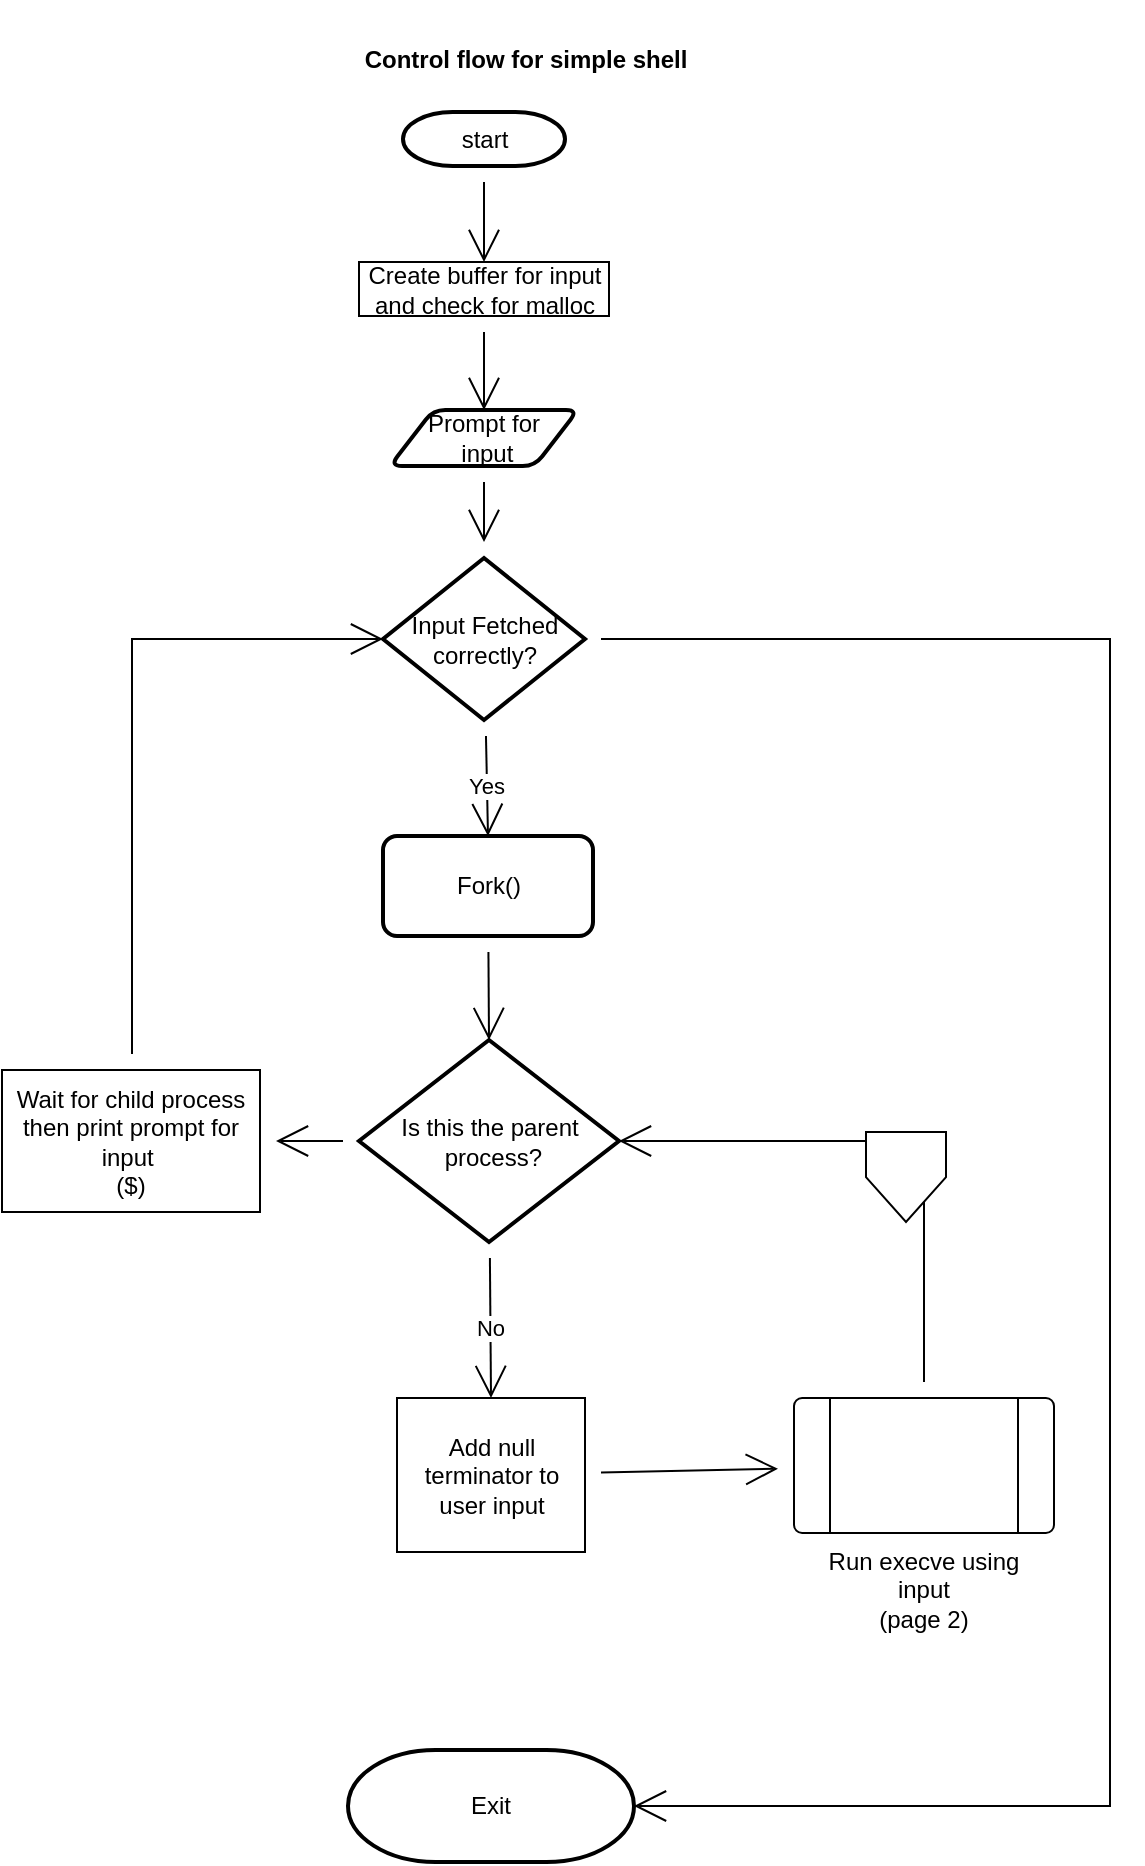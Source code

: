 <mxfile version="20.2.8" type="github" pages="3"><diagram id="H8gk_1Iewv1tI3h8Hupk" name="simple shell ui"><mxGraphModel dx="1278" dy="1832" grid="1" gridSize="10" guides="1" tooltips="1" connect="1" arrows="1" fold="1" page="1" pageScale="1" pageWidth="827" pageHeight="1169" math="0" shadow="0"><root><mxCell id="0"/><mxCell id="1" parent="0"/><mxCell id="znyuFyb44LIAEL0sy8Fv-4" value="Exit" style="strokeWidth=2;html=1;shape=mxgraph.flowchart.terminator;whiteSpace=wrap;hachureGap=4;" parent="1" vertex="1"><mxGeometry x="277" y="841" width="143" height="56" as="geometry"/></mxCell><mxCell id="znyuFyb44LIAEL0sy8Fv-26" style="edgeStyle=none;curved=1;rounded=0;orthogonalLoop=1;jettySize=auto;html=1;entryX=0.5;entryY=0;entryDx=0;entryDy=0;endArrow=open;startSize=14;endSize=14;sourcePerimeterSpacing=8;targetPerimeterSpacing=8;" parent="1" source="znyuFyb44LIAEL0sy8Fv-5" target="znyuFyb44LIAEL0sy8Fv-7" edge="1"><mxGeometry relative="1" as="geometry"/></mxCell><mxCell id="znyuFyb44LIAEL0sy8Fv-5" value="start" style="strokeWidth=2;html=1;shape=mxgraph.flowchart.terminator;whiteSpace=wrap;hachureGap=4;" parent="1" vertex="1"><mxGeometry x="304.5" y="22" width="81" height="27" as="geometry"/></mxCell><mxCell id="znyuFyb44LIAEL0sy8Fv-27" style="edgeStyle=none;curved=1;rounded=0;orthogonalLoop=1;jettySize=auto;html=1;entryX=0.5;entryY=0;entryDx=0;entryDy=0;endArrow=open;startSize=14;endSize=14;sourcePerimeterSpacing=8;targetPerimeterSpacing=8;" parent="1" source="znyuFyb44LIAEL0sy8Fv-7" target="znyuFyb44LIAEL0sy8Fv-12" edge="1"><mxGeometry relative="1" as="geometry"/></mxCell><mxCell id="znyuFyb44LIAEL0sy8Fv-7" value="Create buffer for input and check for malloc" style="rounded=0;whiteSpace=wrap;html=1;hachureGap=4;" parent="1" vertex="1"><mxGeometry x="282.5" y="97" width="125" height="27" as="geometry"/></mxCell><mxCell id="znyuFyb44LIAEL0sy8Fv-29" value="Yes" style="edgeStyle=none;curved=1;rounded=0;orthogonalLoop=1;jettySize=auto;html=1;endArrow=open;startSize=14;endSize=14;sourcePerimeterSpacing=8;targetPerimeterSpacing=8;entryX=0.5;entryY=0;entryDx=0;entryDy=0;" parent="1" source="znyuFyb44LIAEL0sy8Fv-6" target="znyuFyb44LIAEL0sy8Fv-13" edge="1"><mxGeometry relative="1" as="geometry"><mxPoint x="339" y="398" as="targetPoint"/></mxGeometry></mxCell><mxCell id="znyuFyb44LIAEL0sy8Fv-36" style="edgeStyle=elbowEdgeStyle;rounded=0;orthogonalLoop=1;jettySize=auto;html=1;entryX=1;entryY=0.5;entryDx=0;entryDy=0;entryPerimeter=0;endArrow=open;startSize=14;endSize=14;sourcePerimeterSpacing=8;targetPerimeterSpacing=8;" parent="1" source="znyuFyb44LIAEL0sy8Fv-6" target="znyuFyb44LIAEL0sy8Fv-4" edge="1"><mxGeometry relative="1" as="geometry"><Array as="points"><mxPoint x="658" y="581"/><mxPoint x="604" y="890"/><mxPoint x="727" y="550"/></Array></mxGeometry></mxCell><mxCell id="znyuFyb44LIAEL0sy8Fv-6" value="Input Fetched correctly?" style="strokeWidth=2;html=1;shape=mxgraph.flowchart.decision;whiteSpace=wrap;hachureGap=4;" parent="1" vertex="1"><mxGeometry x="294.5" y="245" width="101" height="81" as="geometry"/></mxCell><mxCell id="znyuFyb44LIAEL0sy8Fv-28" style="edgeStyle=none;curved=1;rounded=0;orthogonalLoop=1;jettySize=auto;html=1;endArrow=open;startSize=14;endSize=14;sourcePerimeterSpacing=8;targetPerimeterSpacing=8;" parent="1" source="znyuFyb44LIAEL0sy8Fv-12" target="znyuFyb44LIAEL0sy8Fv-6" edge="1"><mxGeometry relative="1" as="geometry"/></mxCell><mxCell id="znyuFyb44LIAEL0sy8Fv-12" value="Prompt for&lt;br&gt;&amp;nbsp;input" style="shape=parallelogram;html=1;strokeWidth=2;perimeter=parallelogramPerimeter;whiteSpace=wrap;rounded=1;arcSize=12;size=0.23;hachureGap=4;" parent="1" vertex="1"><mxGeometry x="298" y="171" width="94" height="28" as="geometry"/></mxCell><mxCell id="znyuFyb44LIAEL0sy8Fv-30" style="edgeStyle=none;curved=1;rounded=0;orthogonalLoop=1;jettySize=auto;html=1;endArrow=open;startSize=14;endSize=14;sourcePerimeterSpacing=8;targetPerimeterSpacing=8;entryX=0.5;entryY=0;entryDx=0;entryDy=0;entryPerimeter=0;" parent="1" source="znyuFyb44LIAEL0sy8Fv-13" target="znyuFyb44LIAEL0sy8Fv-14" edge="1"><mxGeometry relative="1" as="geometry"/></mxCell><mxCell id="znyuFyb44LIAEL0sy8Fv-13" value="Fork()" style="rounded=1;whiteSpace=wrap;html=1;absoluteArcSize=1;arcSize=14;strokeWidth=2;hachureGap=4;" parent="1" vertex="1"><mxGeometry x="294.5" y="384" width="105" height="50" as="geometry"/></mxCell><mxCell id="znyuFyb44LIAEL0sy8Fv-31" value="No" style="edgeStyle=none;curved=1;rounded=0;orthogonalLoop=1;jettySize=auto;html=1;entryX=0.5;entryY=0;entryDx=0;entryDy=0;endArrow=open;startSize=14;endSize=14;sourcePerimeterSpacing=8;targetPerimeterSpacing=8;" parent="1" source="znyuFyb44LIAEL0sy8Fv-14" target="znyuFyb44LIAEL0sy8Fv-16" edge="1"><mxGeometry relative="1" as="geometry"/></mxCell><mxCell id="znyuFyb44LIAEL0sy8Fv-34" style="rounded=0;orthogonalLoop=1;jettySize=auto;html=1;endArrow=open;startSize=14;endSize=14;sourcePerimeterSpacing=8;targetPerimeterSpacing=8;" parent="1" source="znyuFyb44LIAEL0sy8Fv-14" target="znyuFyb44LIAEL0sy8Fv-15" edge="1"><mxGeometry relative="1" as="geometry"/></mxCell><mxCell id="znyuFyb44LIAEL0sy8Fv-14" value="Is this the parent&lt;br&gt;&amp;nbsp;process?" style="strokeWidth=2;html=1;shape=mxgraph.flowchart.decision;whiteSpace=wrap;hachureGap=4;" parent="1" vertex="1"><mxGeometry x="282.5" y="486" width="130" height="101" as="geometry"/></mxCell><mxCell id="znyuFyb44LIAEL0sy8Fv-35" style="edgeStyle=elbowEdgeStyle;rounded=0;orthogonalLoop=1;jettySize=auto;html=1;entryX=0;entryY=0.5;entryDx=0;entryDy=0;entryPerimeter=0;endArrow=open;startSize=14;endSize=14;sourcePerimeterSpacing=8;targetPerimeterSpacing=8;" parent="1" source="znyuFyb44LIAEL0sy8Fv-15" target="znyuFyb44LIAEL0sy8Fv-6" edge="1"><mxGeometry relative="1" as="geometry"><Array as="points"><mxPoint x="169" y="365"/></Array></mxGeometry></mxCell><mxCell id="znyuFyb44LIAEL0sy8Fv-15" value="Wait for child process&lt;br&gt;then print prompt for input&amp;nbsp;&lt;br&gt;($)" style="rounded=0;whiteSpace=wrap;html=1;hachureGap=4;" parent="1" vertex="1"><mxGeometry x="104" y="501" width="129" height="71" as="geometry"/></mxCell><mxCell id="znyuFyb44LIAEL0sy8Fv-32" style="edgeStyle=none;curved=1;rounded=0;orthogonalLoop=1;jettySize=auto;html=1;endArrow=open;startSize=14;endSize=14;sourcePerimeterSpacing=8;targetPerimeterSpacing=8;" parent="1" source="znyuFyb44LIAEL0sy8Fv-16" target="znyuFyb44LIAEL0sy8Fv-17" edge="1"><mxGeometry relative="1" as="geometry"/></mxCell><mxCell id="znyuFyb44LIAEL0sy8Fv-16" value="Add null terminator to&lt;br&gt;user input" style="rounded=0;whiteSpace=wrap;html=1;hachureGap=4;" parent="1" vertex="1"><mxGeometry x="301.5" y="665" width="94" height="77" as="geometry"/></mxCell><mxCell id="znyuFyb44LIAEL0sy8Fv-33" style="edgeStyle=orthogonalEdgeStyle;rounded=0;orthogonalLoop=1;jettySize=auto;html=1;entryX=1;entryY=0.5;entryDx=0;entryDy=0;entryPerimeter=0;endArrow=open;startSize=14;endSize=14;sourcePerimeterSpacing=8;targetPerimeterSpacing=8;" parent="1" source="znyuFyb44LIAEL0sy8Fv-17" target="znyuFyb44LIAEL0sy8Fv-14" edge="1"><mxGeometry relative="1" as="geometry"><Array as="points"><mxPoint x="565" y="562"/><mxPoint x="552" y="562"/><mxPoint x="552" y="537"/></Array></mxGeometry></mxCell><mxCell id="znyuFyb44LIAEL0sy8Fv-17" value="Run execve using&lt;br&gt;input&lt;br&gt;(page 2)" style="verticalLabelPosition=bottom;verticalAlign=top;html=1;shape=process;whiteSpace=wrap;rounded=1;size=0.14;arcSize=6;hachureGap=4;container=0;" parent="1" vertex="1"><mxGeometry x="500" y="665" width="130" height="67.5" as="geometry"/></mxCell><mxCell id="znyuFyb44LIAEL0sy8Fv-39" value="&lt;b&gt;Control flow for simple shell&lt;/b&gt;" style="text;strokeColor=none;fillColor=none;html=1;align=center;verticalAlign=middle;whiteSpace=wrap;rounded=0;hachureGap=4;" parent="1" vertex="1"><mxGeometry x="156" y="-34" width="420" height="60" as="geometry"/></mxCell><mxCell id="N48IQEV5aVHkFBYOkvRF-1" value="" style="verticalLabelPosition=bottom;verticalAlign=top;html=1;shape=offPageConnector;rounded=0;size=0.498;hachureGap=4;" parent="1" vertex="1"><mxGeometry x="536" y="532" width="40" height="45" as="geometry"/></mxCell></root></mxGraphModel></diagram><diagram id="YEnseQyV4-9LpWxcOC7I" name="execve call"><mxGraphModel dx="2724" dy="1605" grid="1" gridSize="10" guides="1" tooltips="1" connect="1" arrows="1" fold="1" page="0" pageScale="1" pageWidth="827" pageHeight="1169" math="0" shadow="0"><root><mxCell id="0"/><mxCell id="1" parent="0"/><mxCell id="1hh7Vr48_Mn_of9_-KRv-2" value="stop" style="strokeWidth=2;html=1;shape=mxgraph.flowchart.start_1;whiteSpace=wrap;hachureGap=4;" parent="1" vertex="1"><mxGeometry x="-150" y="950" width="100" height="60" as="geometry"/></mxCell><mxCell id="vk47CyYh6-PgTjRSOOQR-11" style="rounded=0;orthogonalLoop=1;jettySize=auto;html=1;endArrow=open;startSize=14;endSize=14;sourcePerimeterSpacing=8;targetPerimeterSpacing=8;" parent="1" source="1hh7Vr48_Mn_of9_-KRv-3" edge="1"><mxGeometry relative="1" as="geometry"><mxPoint x="120" y="160" as="targetPoint"/></mxGeometry></mxCell><mxCell id="1hh7Vr48_Mn_of9_-KRv-3" value="call _which on argv[0] to know path to binary" style="verticalLabelPosition=bottom;verticalAlign=top;html=1;shape=process;whiteSpace=wrap;rounded=1;size=0.254;arcSize=6;hachureGap=4;" parent="1" vertex="1"><mxGeometry x="-220" y="130" width="142.5" height="60" as="geometry"/></mxCell><mxCell id="vk47CyYh6-PgTjRSOOQR-25" style="edgeStyle=elbowEdgeStyle;rounded=0;orthogonalLoop=1;jettySize=auto;html=1;entryX=0.5;entryY=0;entryDx=0;entryDy=0;endArrow=open;startSize=14;endSize=14;sourcePerimeterSpacing=8;targetPerimeterSpacing=8;" parent="1" source="1hh7Vr48_Mn_of9_-KRv-4" target="1hh7Vr48_Mn_of9_-KRv-6" edge="1"><mxGeometry relative="1" as="geometry"/></mxCell><mxCell id="1hh7Vr48_Mn_of9_-KRv-4" value="exit failure" style="rounded=1;whiteSpace=wrap;html=1;absoluteArcSize=1;arcSize=14;strokeWidth=2;hachureGap=4;" parent="1" vertex="1"><mxGeometry x="15" y="700" width="130" height="50" as="geometry"/></mxCell><mxCell id="vk47CyYh6-PgTjRSOOQR-8" style="edgeStyle=elbowEdgeStyle;rounded=0;orthogonalLoop=1;jettySize=auto;html=1;endArrow=open;startSize=14;endSize=14;sourcePerimeterSpacing=8;targetPerimeterSpacing=8;" parent="1" source="1hh7Vr48_Mn_of9_-KRv-5" target="1hh7Vr48_Mn_of9_-KRv-3" edge="1"><mxGeometry relative="1" as="geometry"/></mxCell><mxCell id="1hh7Vr48_Mn_of9_-KRv-5" value="Given a string input,&lt;br&gt;tokenize it into a null&lt;br&gt;terminated array&lt;br&gt;argv" style="rounded=1;whiteSpace=wrap;html=1;absoluteArcSize=1;arcSize=14;strokeWidth=2;hachureGap=4;rotation=0;" parent="1" vertex="1"><mxGeometry x="-250" y="-70" width="145" height="80" as="geometry"/></mxCell><mxCell id="vk47CyYh6-PgTjRSOOQR-31" style="edgeStyle=elbowEdgeStyle;rounded=0;orthogonalLoop=1;jettySize=auto;html=1;entryX=1;entryY=0.5;entryDx=0;entryDy=0;entryPerimeter=0;endArrow=open;startSize=14;endSize=14;sourcePerimeterSpacing=8;targetPerimeterSpacing=8;" parent="1" source="1hh7Vr48_Mn_of9_-KRv-6" target="vk47CyYh6-PgTjRSOOQR-26" edge="1"><mxGeometry relative="1" as="geometry"/></mxCell><mxCell id="1hh7Vr48_Mn_of9_-KRv-6" value="print cause&amp;nbsp;&lt;br&gt;of error" style="shape=parallelogram;html=1;strokeWidth=2;perimeter=parallelogramPerimeter;whiteSpace=wrap;rounded=1;arcSize=12;size=0.23;hachureGap=4;" parent="1" vertex="1"><mxGeometry x="30" y="830" width="100" height="60" as="geometry"/></mxCell><mxCell id="vk47CyYh6-PgTjRSOOQR-7" style="edgeStyle=elbowEdgeStyle;rounded=0;orthogonalLoop=1;jettySize=auto;html=1;endArrow=open;startSize=14;endSize=14;sourcePerimeterSpacing=8;targetPerimeterSpacing=8;" parent="1" source="1hh7Vr48_Mn_of9_-KRv-7" target="1hh7Vr48_Mn_of9_-KRv-5" edge="1"><mxGeometry relative="1" as="geometry"/></mxCell><mxCell id="1hh7Vr48_Mn_of9_-KRv-7" value="Start" style="strokeWidth=2;html=1;shape=mxgraph.flowchart.start_1;whiteSpace=wrap;hachureGap=4;" parent="1" vertex="1"><mxGeometry x="-190" y="-190" width="100" height="60" as="geometry"/></mxCell><mxCell id="vk47CyYh6-PgTjRSOOQR-30" style="edgeStyle=elbowEdgeStyle;rounded=0;orthogonalLoop=1;jettySize=auto;html=1;entryX=0.5;entryY=0;entryDx=0;entryDy=0;entryPerimeter=0;endArrow=open;startSize=14;endSize=14;sourcePerimeterSpacing=8;targetPerimeterSpacing=8;" parent="1" source="vk47CyYh6-PgTjRSOOQR-1" target="vk47CyYh6-PgTjRSOOQR-26" edge="1"><mxGeometry relative="1" as="geometry"/></mxCell><mxCell id="vk47CyYh6-PgTjRSOOQR-1" value="exit success" style="rounded=1;whiteSpace=wrap;html=1;absoluteArcSize=1;arcSize=14;strokeWidth=2;hachureGap=4;" parent="1" vertex="1"><mxGeometry x="-165" y="690" width="130" height="70" as="geometry"/></mxCell><mxCell id="vk47CyYh6-PgTjRSOOQR-19" style="edgeStyle=elbowEdgeStyle;rounded=0;orthogonalLoop=1;jettySize=auto;html=1;endArrow=open;startSize=14;endSize=14;sourcePerimeterSpacing=8;targetPerimeterSpacing=8;" parent="1" source="vk47CyYh6-PgTjRSOOQR-2" target="vk47CyYh6-PgTjRSOOQR-5" edge="1"><mxGeometry relative="1" as="geometry"/></mxCell><mxCell id="vk47CyYh6-PgTjRSOOQR-2" value="give int result value of&lt;br&gt;execve call using argv and environment" style="rounded=1;whiteSpace=wrap;html=1;absoluteArcSize=1;arcSize=14;strokeWidth=2;hachureGap=4;" parent="1" vertex="1"><mxGeometry x="-160" y="420" width="142.5" height="60" as="geometry"/></mxCell><mxCell id="vk47CyYh6-PgTjRSOOQR-12" style="edgeStyle=elbowEdgeStyle;rounded=0;orthogonalLoop=1;jettySize=auto;html=1;endArrow=open;startSize=14;endSize=14;sourcePerimeterSpacing=8;targetPerimeterSpacing=8;" parent="1" source="vk47CyYh6-PgTjRSOOQR-4" target="vk47CyYh6-PgTjRSOOQR-6" edge="1"><mxGeometry relative="1" as="geometry"/></mxCell><mxCell id="vk47CyYh6-PgTjRSOOQR-4" value="page 3" style="verticalLabelPosition=bottom;verticalAlign=top;html=1;shape=offPageConnector;rounded=0;size=0.5;hachureGap=4;" parent="1" vertex="1"><mxGeometry x="121.25" y="140" width="60" height="60" as="geometry"/></mxCell><mxCell id="vk47CyYh6-PgTjRSOOQR-22" value="yes &amp;lt; 0" style="edgeStyle=elbowEdgeStyle;rounded=0;orthogonalLoop=1;jettySize=auto;html=1;entryX=0;entryY=0.5;entryDx=0;entryDy=0;entryPerimeter=0;endArrow=open;startSize=14;endSize=14;sourcePerimeterSpacing=8;targetPerimeterSpacing=8;" parent="1" source="vk47CyYh6-PgTjRSOOQR-5" target="vk47CyYh6-PgTjRSOOQR-15" edge="1"><mxGeometry relative="1" as="geometry"/></mxCell><mxCell id="vk47CyYh6-PgTjRSOOQR-28" value="no, it's &amp;gt; 0" style="edgeStyle=elbowEdgeStyle;rounded=0;orthogonalLoop=1;jettySize=auto;html=1;endArrow=open;startSize=14;endSize=14;sourcePerimeterSpacing=8;targetPerimeterSpacing=8;" parent="1" source="vk47CyYh6-PgTjRSOOQR-5" target="vk47CyYh6-PgTjRSOOQR-1" edge="1"><mxGeometry relative="1" as="geometry"/></mxCell><mxCell id="vk47CyYh6-PgTjRSOOQR-5" value="&amp;nbsp;result &amp;lt; 0&lt;br&gt;?" style="strokeWidth=2;html=1;shape=mxgraph.flowchart.decision;whiteSpace=wrap;hachureGap=4;" parent="1" vertex="1"><mxGeometry x="-142.5" y="530" width="90" height="100" as="geometry"/></mxCell><mxCell id="vk47CyYh6-PgTjRSOOQR-14" value="No, it has input" style="edgeStyle=elbowEdgeStyle;rounded=0;orthogonalLoop=1;jettySize=auto;html=1;entryX=0.5;entryY=0;entryDx=0;entryDy=0;endArrow=open;startSize=14;endSize=14;sourcePerimeterSpacing=8;targetPerimeterSpacing=8;elbow=vertical;" parent="1" source="vk47CyYh6-PgTjRSOOQR-6" target="vk47CyYh6-PgTjRSOOQR-2" edge="1"><mxGeometry relative="1" as="geometry"><Array as="points"><mxPoint x="-70" y="335"/><mxPoint x="-60" y="340"/><mxPoint x="-30" y="340"/></Array></mxGeometry></mxCell><mxCell id="vk47CyYh6-PgTjRSOOQR-33" value="yes" style="edgeStyle=elbowEdgeStyle;rounded=0;orthogonalLoop=1;jettySize=auto;elbow=vertical;html=1;entryX=0.855;entryY=0.145;entryDx=0;entryDy=0;entryPerimeter=0;endArrow=open;startSize=14;endSize=14;sourcePerimeterSpacing=8;targetPerimeterSpacing=8;" parent="1" source="vk47CyYh6-PgTjRSOOQR-6" target="vk47CyYh6-PgTjRSOOQR-15" edge="1"><mxGeometry relative="1" as="geometry"/></mxCell><mxCell id="vk47CyYh6-PgTjRSOOQR-6" value="is path to binary&lt;br&gt;equal to&amp;nbsp;&lt;br&gt;NULL&lt;br&gt;?" style="strokeWidth=2;html=1;shape=mxgraph.flowchart.decision;whiteSpace=wrap;hachureGap=4;" parent="1" vertex="1"><mxGeometry x="80" y="270" width="142.5" height="130" as="geometry"/></mxCell><mxCell id="vk47CyYh6-PgTjRSOOQR-24" style="edgeStyle=elbowEdgeStyle;rounded=0;orthogonalLoop=1;jettySize=auto;html=1;entryX=0.5;entryY=0;entryDx=0;entryDy=0;endArrow=open;startSize=14;endSize=14;sourcePerimeterSpacing=8;targetPerimeterSpacing=8;" parent="1" source="vk47CyYh6-PgTjRSOOQR-15" target="1hh7Vr48_Mn_of9_-KRv-4" edge="1"><mxGeometry relative="1" as="geometry"/></mxCell><mxCell id="vk47CyYh6-PgTjRSOOQR-15" value="" style="verticalLabelPosition=bottom;verticalAlign=top;html=1;shape=mxgraph.flowchart.on-page_reference;hachureGap=4;" parent="1" vertex="1"><mxGeometry x="70" y="570" width="20" height="20" as="geometry"/></mxCell><mxCell id="vk47CyYh6-PgTjRSOOQR-32" style="edgeStyle=elbowEdgeStyle;rounded=0;orthogonalLoop=1;jettySize=auto;html=1;endArrow=open;startSize=14;endSize=14;sourcePerimeterSpacing=8;targetPerimeterSpacing=8;" parent="1" source="vk47CyYh6-PgTjRSOOQR-26" target="1hh7Vr48_Mn_of9_-KRv-2" edge="1"><mxGeometry relative="1" as="geometry"/></mxCell><mxCell id="vk47CyYh6-PgTjRSOOQR-26" value="" style="verticalLabelPosition=bottom;verticalAlign=top;html=1;shape=mxgraph.flowchart.on-page_reference;hachureGap=4;" parent="1" vertex="1"><mxGeometry x="-110" y="850" width="20" height="20" as="geometry"/></mxCell><mxCell id="2i3fVC9TQv7fx0amMykV-1" value="&lt;b&gt;Control Flow For Execve custom fucntion&lt;/b&gt;" style="text;html=1;strokeColor=none;fillColor=none;align=center;verticalAlign=middle;whiteSpace=wrap;rounded=0;" vertex="1" parent="1"><mxGeometry x="-220" y="-240" width="310" height="30" as="geometry"/></mxCell></root></mxGraphModel></diagram><diagram id="GHaaUFylHIDIWzFUqSoz" name="_which"><mxGraphModel dx="5460" dy="3010" grid="1" gridSize="10" guides="1" tooltips="1" connect="1" arrows="1" fold="1" page="0" pageScale="1" pageWidth="827" pageHeight="1169" math="0" shadow="0"><root><mxCell id="0"/><mxCell id="1" parent="0"/><mxCell id="9_OVkmjQnJQ1SJPTuwnR-25" style="edgeStyle=orthogonalEdgeStyle;rounded=0;orthogonalLoop=1;jettySize=auto;html=1;" parent="1" source="9_OVkmjQnJQ1SJPTuwnR-1" target="9_OVkmjQnJQ1SJPTuwnR-5" edge="1"><mxGeometry relative="1" as="geometry"/></mxCell><mxCell id="9_OVkmjQnJQ1SJPTuwnR-26" style="rounded=0;orthogonalLoop=1;jettySize=auto;html=1;entryX=0.5;entryY=0;entryDx=0;entryDy=0;entryPerimeter=0;" parent="1" source="9_OVkmjQnJQ1SJPTuwnR-5" target="9_OVkmjQnJQ1SJPTuwnR-6" edge="1"><mxGeometry relative="1" as="geometry"/></mxCell><mxCell id="9_OVkmjQnJQ1SJPTuwnR-5" value="Check to see if the command is in executable form&lt;br&gt;&lt;br&gt;i.e this checks if cmd[0] is a path to an executable&lt;br&gt;in the system" style="rounded=1;whiteSpace=wrap;html=1;absoluteArcSize=1;arcSize=14;strokeWidth=2;" parent="1" vertex="1"><mxGeometry x="-190" y="-510" width="300" height="100" as="geometry"/></mxCell><mxCell id="9_OVkmjQnJQ1SJPTuwnR-32" value="No" style="edgeStyle=orthogonalEdgeStyle;rounded=0;orthogonalLoop=1;jettySize=auto;html=1;" parent="1" source="9_OVkmjQnJQ1SJPTuwnR-6" target="9_OVkmjQnJQ1SJPTuwnR-7" edge="1"><mxGeometry relative="1" as="geometry"/></mxCell><mxCell id="9_OVkmjQnJQ1SJPTuwnR-47" value="Yes" style="edgeStyle=elbowEdgeStyle;rounded=0;orthogonalLoop=1;jettySize=auto;html=1;entryX=0.5;entryY=0;entryDx=0;entryDy=0;entryPerimeter=0;elbow=vertical;exitX=0;exitY=0.5;exitDx=0;exitDy=0;exitPerimeter=0;" parent="1" source="9_OVkmjQnJQ1SJPTuwnR-6" target="9_OVkmjQnJQ1SJPTuwnR-46" edge="1"><mxGeometry relative="1" as="geometry"><Array as="points"><mxPoint x="-450" y="-190"/><mxPoint x="-220" y="-150"/><mxPoint x="-490" y="-120"/></Array></mxGeometry></mxCell><mxCell id="9_OVkmjQnJQ1SJPTuwnR-6" value="is cmd[0] executable?" style="strokeWidth=2;html=1;shape=mxgraph.flowchart.decision;whiteSpace=wrap;" parent="1" vertex="1"><mxGeometry x="-140" y="-290" width="200" height="200" as="geometry"/></mxCell><mxCell id="9_OVkmjQnJQ1SJPTuwnR-28" style="edgeStyle=orthogonalEdgeStyle;rounded=0;orthogonalLoop=1;jettySize=auto;html=1;entryX=0;entryY=0.5;entryDx=0;entryDy=0;entryPerimeter=0;" parent="1" source="9_OVkmjQnJQ1SJPTuwnR-7" target="9_OVkmjQnJQ1SJPTuwnR-8" edge="1"><mxGeometry relative="1" as="geometry"/></mxCell><mxCell id="9_OVkmjQnJQ1SJPTuwnR-7" value="1. allocate memory to a variable named path_array which will be&amp;nbsp;&lt;span style=&quot;background-color: initial;&quot;&gt;used to store various paths to binaries in the computer as strings&lt;br&gt;2. allocate memory to a variable named temp that will be used to store the possible paths to the executable that the which function is looking for&lt;br&gt;3. check to see if the malloc function worked okay&lt;br&gt;&lt;/span&gt;" style="rounded=1;whiteSpace=wrap;html=1;absoluteArcSize=1;arcSize=14;strokeWidth=2;align=left;" parent="1" vertex="1"><mxGeometry x="-330" y="-20" width="240" height="200" as="geometry"/></mxCell><mxCell id="9_OVkmjQnJQ1SJPTuwnR-29" value="Yes" style="edgeStyle=orthogonalEdgeStyle;rounded=0;orthogonalLoop=1;jettySize=auto;html=1;entryX=0.5;entryY=0;entryDx=0;entryDy=0;" parent="1" source="9_OVkmjQnJQ1SJPTuwnR-8" target="9_OVkmjQnJQ1SJPTuwnR-9" edge="1"><mxGeometry relative="1" as="geometry"/></mxCell><mxCell id="9_OVkmjQnJQ1SJPTuwnR-45" value="NO" style="rounded=0;orthogonalLoop=1;jettySize=auto;html=1;exitX=1;exitY=0.5;exitDx=0;exitDy=0;exitPerimeter=0;edgeStyle=elbowEdgeStyle;entryX=0.5;entryY=0;entryDx=0;entryDy=0;" parent="1" source="9_OVkmjQnJQ1SJPTuwnR-8" target="9_OVkmjQnJQ1SJPTuwnR-54" edge="1"><mxGeometry relative="1" as="geometry"><mxPoint x="400" y="260" as="targetPoint"/><Array as="points"><mxPoint x="430" y="590"/><mxPoint x="390" y="300"/></Array></mxGeometry></mxCell><mxCell id="9_OVkmjQnJQ1SJPTuwnR-8" value="did allocation of memory&lt;br&gt;work as expected?" style="strokeWidth=2;html=1;shape=mxgraph.flowchart.decision;whiteSpace=wrap;" parent="1" vertex="1"><mxGeometry x="90" y="-20" width="210" height="200" as="geometry"/></mxCell><mxCell id="9_OVkmjQnJQ1SJPTuwnR-30" style="edgeStyle=orthogonalEdgeStyle;rounded=0;orthogonalLoop=1;jettySize=auto;html=1;entryX=1;entryY=0.5;entryDx=0;entryDy=0;" parent="1" source="9_OVkmjQnJQ1SJPTuwnR-9" target="9_OVkmjQnJQ1SJPTuwnR-11" edge="1"><mxGeometry relative="1" as="geometry"/></mxCell><mxCell id="9_OVkmjQnJQ1SJPTuwnR-31" style="edgeStyle=orthogonalEdgeStyle;rounded=0;orthogonalLoop=1;jettySize=auto;html=1;entryX=1;entryY=0.5;entryDx=0;entryDy=0;" parent="1" source="9_OVkmjQnJQ1SJPTuwnR-11" target="9_OVkmjQnJQ1SJPTuwnR-13" edge="1"><mxGeometry relative="1" as="geometry"/></mxCell><mxCell id="9_OVkmjQnJQ1SJPTuwnR-11" value="divide items in pth using separator &quot;:&quot; into&lt;br&gt;string tokens that are saved into path_array&lt;br&gt;as strings which are members of the array" style="rounded=1;whiteSpace=wrap;html=1;absoluteArcSize=1;arcSize=14;strokeWidth=2;" parent="1" vertex="1"><mxGeometry x="-440" y="290" width="240" height="120" as="geometry"/></mxCell><mxCell id="9_OVkmjQnJQ1SJPTuwnR-15" value="" style="edgeStyle=orthogonalEdgeStyle;rounded=0;orthogonalLoop=1;jettySize=auto;html=1;" parent="1" source="9_OVkmjQnJQ1SJPTuwnR-13" target="9_OVkmjQnJQ1SJPTuwnR-14" edge="1"><mxGeometry relative="1" as="geometry"/></mxCell><mxCell id="9_OVkmjQnJQ1SJPTuwnR-13" value="make temp to be the value of the first element of the path_array&lt;br&gt;&lt;br&gt;this should be a string like&lt;br&gt;&quot;/usr/bin" style="rounded=1;whiteSpace=wrap;html=1;absoluteArcSize=1;arcSize=14;strokeWidth=2;" parent="1" vertex="1"><mxGeometry x="-660" y="290" width="150" height="120" as="geometry"/></mxCell><mxCell id="9_OVkmjQnJQ1SJPTuwnR-21" style="edgeStyle=orthogonalEdgeStyle;rounded=0;orthogonalLoop=1;jettySize=auto;html=1;entryX=0;entryY=0.5;entryDx=0;entryDy=0;entryPerimeter=0;" parent="1" source="9_OVkmjQnJQ1SJPTuwnR-14" target="9_OVkmjQnJQ1SJPTuwnR-17" edge="1"><mxGeometry relative="1" as="geometry"/></mxCell><mxCell id="9_OVkmjQnJQ1SJPTuwnR-14" value="attach the &quot;/&quot; character to the end of the temp string&lt;br&gt;&lt;br&gt;then attach the requested command from the shell&lt;br&gt;e.g ls&lt;br&gt;&lt;br&gt;i.e it should now be&amp;nbsp;&lt;br&gt;&quot;/usr/bin/ls&quot;&lt;br&gt;&lt;br&gt;this is in temp variable" style="rounded=1;whiteSpace=wrap;html=1;absoluteArcSize=1;arcSize=14;strokeWidth=2;" parent="1" vertex="1"><mxGeometry x="-675" y="500" width="180" height="160" as="geometry"/></mxCell><mxCell id="9_OVkmjQnJQ1SJPTuwnR-22" value="No" style="edgeStyle=orthogonalEdgeStyle;rounded=0;orthogonalLoop=1;jettySize=auto;html=1;entryX=0.5;entryY=0;entryDx=0;entryDy=0;entryPerimeter=0;" parent="1" source="9_OVkmjQnJQ1SJPTuwnR-17" target="9_OVkmjQnJQ1SJPTuwnR-19" edge="1"><mxGeometry relative="1" as="geometry"/></mxCell><mxCell id="9_OVkmjQnJQ1SJPTuwnR-40" value="Yes" style="edgeStyle=orthogonalEdgeStyle;rounded=0;orthogonalLoop=1;jettySize=auto;html=1;entryX=0;entryY=0.5;entryDx=0;entryDy=0;entryPerimeter=0;" parent="1" source="9_OVkmjQnJQ1SJPTuwnR-17" target="9_OVkmjQnJQ1SJPTuwnR-39" edge="1"><mxGeometry relative="1" as="geometry"/></mxCell><mxCell id="9_OVkmjQnJQ1SJPTuwnR-17" value="is temp string a path to an&amp;nbsp;&lt;br&gt;executable?" style="strokeWidth=2;html=1;shape=mxgraph.flowchart.decision;whiteSpace=wrap;" parent="1" vertex="1"><mxGeometry x="-345" y="495" width="170" height="170" as="geometry"/></mxCell><mxCell id="9_OVkmjQnJQ1SJPTuwnR-23" value="No" style="edgeStyle=orthogonalEdgeStyle;rounded=0;orthogonalLoop=1;jettySize=auto;html=1;entryX=1;entryY=0.5;entryDx=0;entryDy=0;" parent="1" source="9_OVkmjQnJQ1SJPTuwnR-19" target="9_OVkmjQnJQ1SJPTuwnR-20" edge="1"><mxGeometry relative="1" as="geometry"/></mxCell><mxCell id="9_OVkmjQnJQ1SJPTuwnR-38" value="Yes, currently traversed the whole path_array" style="edgeStyle=orthogonalEdgeStyle;rounded=0;orthogonalLoop=1;jettySize=auto;html=1;" parent="1" source="9_OVkmjQnJQ1SJPTuwnR-19" target="9_OVkmjQnJQ1SJPTuwnR-35" edge="1"><mxGeometry relative="1" as="geometry"/></mxCell><mxCell id="9_OVkmjQnJQ1SJPTuwnR-19" value="are we at the end of the path_array?" style="strokeWidth=2;html=1;shape=mxgraph.flowchart.decision;whiteSpace=wrap;" parent="1" vertex="1"><mxGeometry x="-340" y="775" width="160" height="160" as="geometry"/></mxCell><mxCell id="9_OVkmjQnJQ1SJPTuwnR-24" style="edgeStyle=orthogonalEdgeStyle;rounded=0;orthogonalLoop=1;jettySize=auto;html=1;entryX=0.5;entryY=1;entryDx=0;entryDy=0;" parent="1" source="9_OVkmjQnJQ1SJPTuwnR-20" target="9_OVkmjQnJQ1SJPTuwnR-14" edge="1"><mxGeometry relative="1" as="geometry"/></mxCell><mxCell id="9_OVkmjQnJQ1SJPTuwnR-20" value="Move to the next element of the path_array and make this to be the new value of temp" style="rounded=1;whiteSpace=wrap;html=1;absoluteArcSize=1;arcSize=14;strokeWidth=2;" parent="1" vertex="1"><mxGeometry x="-670" y="765" width="170" height="180" as="geometry"/></mxCell><mxCell id="9_OVkmjQnJQ1SJPTuwnR-34" value="STOP" style="strokeWidth=2;html=1;shape=mxgraph.flowchart.terminator;whiteSpace=wrap;" parent="1" vertex="1"><mxGeometry x="350" y="1130" width="100" height="60" as="geometry"/></mxCell><mxCell id="9_OVkmjQnJQ1SJPTuwnR-37" style="edgeStyle=orthogonalEdgeStyle;rounded=0;orthogonalLoop=1;jettySize=auto;html=1;" parent="1" source="9_OVkmjQnJQ1SJPTuwnR-35" target="9_OVkmjQnJQ1SJPTuwnR-51" edge="1"><mxGeometry relative="1" as="geometry"><mxPoint x="-40" y="1040" as="targetPoint"/></mxGeometry></mxCell><mxCell id="9_OVkmjQnJQ1SJPTuwnR-35" value="Return &quot;(nil)&quot;" style="strokeWidth=2;html=1;shape=mxgraph.flowchart.direct_data;whiteSpace=wrap;" parent="1" vertex="1"><mxGeometry x="-320" y="1010" width="120" height="60" as="geometry"/></mxCell><mxCell id="9_OVkmjQnJQ1SJPTuwnR-44" style="edgeStyle=none;rounded=0;orthogonalLoop=1;jettySize=auto;html=1;entryX=0;entryY=0.5;entryDx=0;entryDy=0;entryPerimeter=0;" parent="1" source="9_OVkmjQnJQ1SJPTuwnR-36" target="9_OVkmjQnJQ1SJPTuwnR-49" edge="1"><mxGeometry relative="1" as="geometry"><mxPoint x="320" y="1060" as="targetPoint"/></mxGeometry></mxCell><mxCell id="9_OVkmjQnJQ1SJPTuwnR-36" value="returned to execve function&lt;br&gt;page 2" style="verticalLabelPosition=bottom;verticalAlign=top;html=1;shape=offPageConnector;rounded=0;size=0.5;" parent="1" vertex="1"><mxGeometry x="-20" y="1090" width="30" height="30" as="geometry"/></mxCell><mxCell id="9_OVkmjQnJQ1SJPTuwnR-41" style="rounded=0;orthogonalLoop=1;jettySize=auto;html=1;entryX=0.5;entryY=0;entryDx=0;entryDy=0;entryPerimeter=0;" parent="1" source="9_OVkmjQnJQ1SJPTuwnR-39" target="9_OVkmjQnJQ1SJPTuwnR-51" edge="1"><mxGeometry relative="1" as="geometry"><mxPoint x="-5" y="1010" as="targetPoint"/></mxGeometry></mxCell><mxCell id="9_OVkmjQnJQ1SJPTuwnR-39" value="Return temp&lt;br&gt;as a string" style="strokeWidth=2;html=1;shape=mxgraph.flowchart.direct_data;whiteSpace=wrap;" parent="1" vertex="1"><mxGeometry x="-55" y="550" width="100" height="60" as="geometry"/></mxCell><mxCell id="9_OVkmjQnJQ1SJPTuwnR-42" value="" style="group" parent="1" vertex="1" connectable="0"><mxGeometry x="-100" y="290" width="240" height="120" as="geometry"/></mxCell><mxCell id="9_OVkmjQnJQ1SJPTuwnR-9" value="Acquire the path variable from the environment and save it's value in a local variable pth.&amp;nbsp;" style="rounded=1;whiteSpace=wrap;html=1;absoluteArcSize=1;arcSize=14;strokeWidth=2;" parent="9_OVkmjQnJQ1SJPTuwnR-42" vertex="1"><mxGeometry width="190" height="120" as="geometry"/></mxCell><mxCell id="9_OVkmjQnJQ1SJPTuwnR-10" value="pth will hold the location of binaries&lt;br&gt;on the system separated by a colon&lt;br&gt;&lt;br&gt;this can be used to separate them&lt;br&gt;and check if the binary we're looking for is&lt;br&gt;in either of these locations" style="strokeWidth=2;html=1;shape=mxgraph.flowchart.annotation_2;align=left;labelPosition=right;pointerEvents=1;" parent="9_OVkmjQnJQ1SJPTuwnR-42" vertex="1"><mxGeometry x="190" y="20" width="50" height="100" as="geometry"/></mxCell><mxCell id="9_OVkmjQnJQ1SJPTuwnR-43" value="" style="group" parent="1" vertex="1" connectable="0"><mxGeometry x="-90" y="-650" width="150" height="100" as="geometry"/></mxCell><mxCell id="9_OVkmjQnJQ1SJPTuwnR-1" value="START" style="strokeWidth=2;html=1;shape=mxgraph.flowchart.start_1;whiteSpace=wrap;" parent="9_OVkmjQnJQ1SJPTuwnR-43" vertex="1"><mxGeometry y="20" width="100" height="60" as="geometry"/></mxCell><mxCell id="9_OVkmjQnJQ1SJPTuwnR-2" value="the function starts with input&lt;br&gt;from the prompt converted to&lt;br&gt;and array of strings named cmd&lt;br&gt;&lt;br&gt;This same array of strings is named argv&lt;br&gt;in execve call" style="strokeWidth=2;html=1;shape=mxgraph.flowchart.annotation_2;align=left;labelPosition=right;pointerEvents=1;" parent="9_OVkmjQnJQ1SJPTuwnR-43" vertex="1"><mxGeometry x="100" width="50" height="100" as="geometry"/></mxCell><mxCell id="9_OVkmjQnJQ1SJPTuwnR-48" style="edgeStyle=elbowEdgeStyle;rounded=0;orthogonalLoop=1;jettySize=auto;elbow=vertical;html=1;entryX=0;entryY=0.5;entryDx=0;entryDy=0;exitX=1;exitY=0.5;exitDx=0;exitDy=0;exitPerimeter=0;" parent="1" source="9_OVkmjQnJQ1SJPTuwnR-46" target="9_OVkmjQnJQ1SJPTuwnR-36" edge="1"><mxGeometry relative="1" as="geometry"><mxPoint x="-110" y="1150" as="targetPoint"/><Array as="points"><mxPoint x="-590" y="1105"/><mxPoint x="-650" y="1170"/><mxPoint x="-450" y="1120"/></Array></mxGeometry></mxCell><mxCell id="9_OVkmjQnJQ1SJPTuwnR-46" value="Return cmd[0]" style="strokeWidth=2;html=1;shape=mxgraph.flowchart.direct_data;whiteSpace=wrap;" parent="1" vertex="1"><mxGeometry x="-900" y="1080" width="130" height="50" as="geometry"/></mxCell><mxCell id="9_OVkmjQnJQ1SJPTuwnR-50" style="edgeStyle=elbowEdgeStyle;rounded=0;orthogonalLoop=1;jettySize=auto;elbow=vertical;html=1;entryX=0.5;entryY=0;entryDx=0;entryDy=0;entryPerimeter=0;" parent="1" source="9_OVkmjQnJQ1SJPTuwnR-49" target="9_OVkmjQnJQ1SJPTuwnR-34" edge="1"><mxGeometry relative="1" as="geometry"/></mxCell><mxCell id="9_OVkmjQnJQ1SJPTuwnR-49" value="" style="verticalLabelPosition=bottom;verticalAlign=top;html=1;shape=mxgraph.flowchart.on-page_reference;" parent="1" vertex="1"><mxGeometry x="380" y="1085" width="40" height="40" as="geometry"/></mxCell><mxCell id="9_OVkmjQnJQ1SJPTuwnR-52" style="edgeStyle=none;rounded=0;orthogonalLoop=1;jettySize=auto;html=1;entryX=0.433;entryY=-0.013;entryDx=0;entryDy=0;entryPerimeter=0;elbow=vertical;" parent="1" source="9_OVkmjQnJQ1SJPTuwnR-51" target="9_OVkmjQnJQ1SJPTuwnR-36" edge="1"><mxGeometry relative="1" as="geometry"/></mxCell><mxCell id="9_OVkmjQnJQ1SJPTuwnR-51" value="" style="verticalLabelPosition=bottom;verticalAlign=top;html=1;shape=mxgraph.flowchart.on-page_reference;" parent="1" vertex="1"><mxGeometry x="-20" y="1027.5" width="25" height="25" as="geometry"/></mxCell><mxCell id="9_OVkmjQnJQ1SJPTuwnR-55" style="edgeStyle=elbowEdgeStyle;rounded=0;orthogonalLoop=1;jettySize=auto;html=1;entryX=0.5;entryY=0;entryDx=0;entryDy=0;entryPerimeter=0;" parent="1" source="9_OVkmjQnJQ1SJPTuwnR-54" target="9_OVkmjQnJQ1SJPTuwnR-49" edge="1"><mxGeometry relative="1" as="geometry"/></mxCell><mxCell id="9_OVkmjQnJQ1SJPTuwnR-54" value="Print Error" style="shape=parallelogram;html=1;strokeWidth=2;perimeter=parallelogramPerimeter;whiteSpace=wrap;rounded=1;arcSize=32;size=0.15;" parent="1" vertex="1"><mxGeometry x="380" y="680" width="100" height="60" as="geometry"/></mxCell><mxCell id="suZuh3gtWMFQQHy69AxI-1" value="&lt;b&gt;Which Function Control Flow&lt;/b&gt;" style="text;html=1;strokeColor=none;fillColor=none;align=center;verticalAlign=middle;whiteSpace=wrap;rounded=0;" vertex="1" parent="1"><mxGeometry x="-160" y="-710" width="300" height="30" as="geometry"/></mxCell></root></mxGraphModel></diagram></mxfile>
